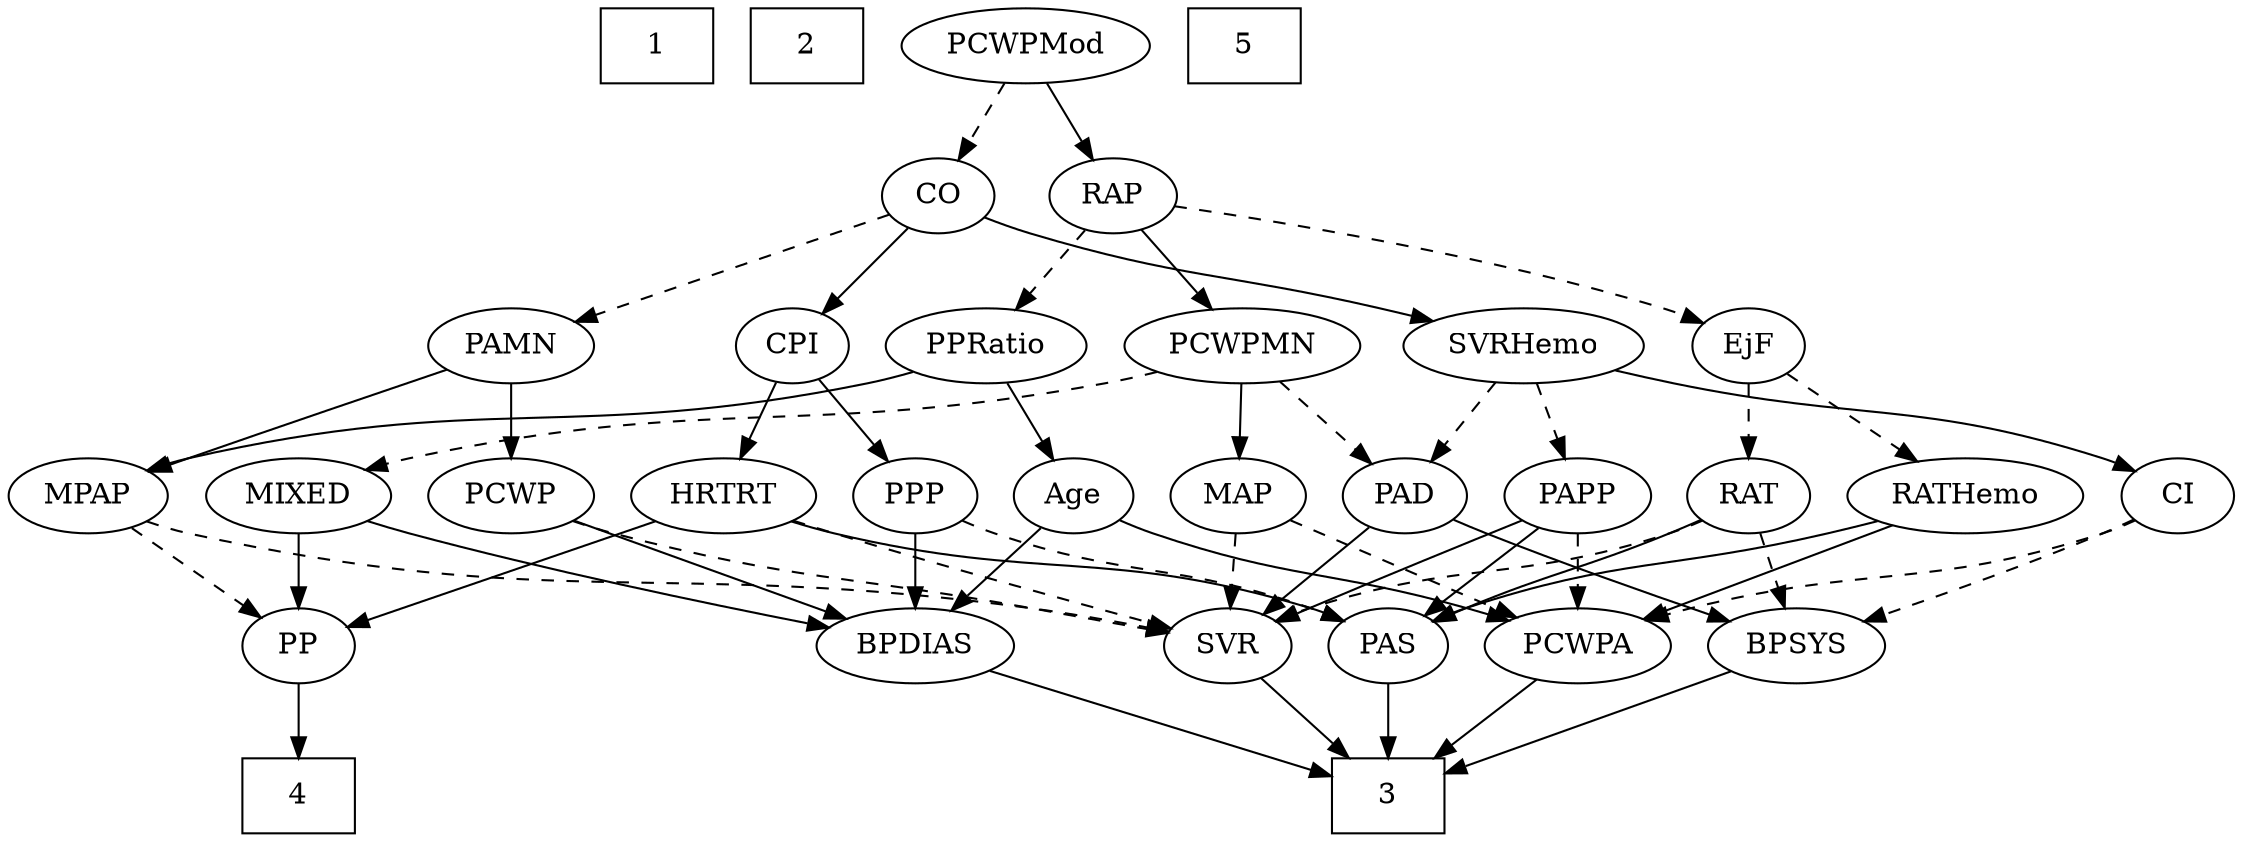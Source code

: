 strict digraph {
	graph [bb="0,0,995.1,396"];
	node [label="\N"];
	1	[height=0.5,
		pos="289.1,378",
		shape=box,
		width=0.75];
	2	[height=0.5,
		pos="361.1,378",
		shape=box,
		width=0.75];
	3	[height=0.5,
		pos="615.1,18",
		shape=box,
		width=0.75];
	4	[height=0.5,
		pos="128.1,18",
		shape=box,
		width=0.75];
	5	[height=0.5,
		pos="555.1,378",
		shape=box,
		width=0.75];
	Age	[height=0.5,
		pos="471.1,162",
		width=0.75];
	PCWPA	[height=0.5,
		pos="702.1,90",
		width=1.1555];
	Age -> PCWPA	[pos="e,670.66,101.9 492.13,150.23 496.97,147.98 502.15,145.77 507.1,144 569.22,121.81 587.76,126.44 651.1,108 654.28,107.07 657.56,106.08 \
660.85,105.05",
		style=solid];
	BPDIAS	[height=0.5,
		pos="399.1,90",
		width=1.1735];
	Age -> BPDIAS	[pos="e,415.4,106.85 456.53,146.83 446.84,137.42 433.91,124.85 422.77,114.01",
		style=solid];
	EjF	[height=0.5,
		pos="779.1,234",
		width=0.75];
	RATHemo	[height=0.5,
		pos="874.1,162",
		width=1.3721];
	EjF -> RATHemo	[pos="e,853.13,178.45 796.52,220.16 809.99,210.24 828.94,196.27 844.74,184.63",
		style=dashed];
	RAT	[height=0.5,
		pos="779.1,162",
		width=0.75827];
	EjF -> RAT	[pos="e,779.1,180.1 779.1,215.7 779.1,207.98 779.1,198.71 779.1,190.11",
		style=dashed];
	RAP	[height=0.5,
		pos="498.1,306",
		width=0.77632];
	RAP -> EjF	[pos="e,756.42,244.28 524.96,300.24 569.08,292.14 659.48,274.35 734.1,252 738.24,250.76 742.54,249.33 746.78,247.83",
		style=dashed];
	PCWPMN	[height=0.5,
		pos="552.1,234",
		width=1.3902];
	RAP -> PCWPMN	[pos="e,539.39,251.47 510.08,289.46 516.88,280.65 525.54,269.43 533.23,259.46",
		style=solid];
	PPRatio	[height=0.5,
		pos="444.1,234",
		width=1.1013];
	RAP -> PPRatio	[pos="e,456.8,251.47 486.11,289.46 479.32,280.65 470.66,269.43 462.97,259.46",
		style=dashed];
	MIXED	[height=0.5,
		pos="128.1,162",
		width=1.1193];
	MIXED -> BPDIAS	[pos="e,361.88,98.698 158.27,150.01 164.46,147.9 170.96,145.79 177.1,144 236.86,126.55 306.89,110.55 352.07,100.8",
		style=solid];
	PP	[height=0.5,
		pos="128.1,90",
		width=0.75];
	MIXED -> PP	[pos="e,128.1,108.1 128.1,143.7 128.1,135.98 128.1,126.71 128.1,118.11",
		style=solid];
	MPAP	[height=0.5,
		pos="35.097,162",
		width=0.97491];
	SVR	[height=0.5,
		pos="542.1,90",
		width=0.77632];
	MPAP -> SVR	[pos="e,515.62,96.516 60.784,149.73 66.703,147.52 73.041,145.44 79.097,144 240.29,105.79 286.05,131.07 450.1,108 468.48,105.41 488.78,\
101.75 505.63,98.484",
		style=dashed];
	MPAP -> PP	[pos="e,110.73,104.07 54.367,146.5 68.372,135.95 87.467,121.58 102.72,110.1",
		style=dashed];
	BPSYS	[height=0.5,
		pos="799.1,90",
		width=1.0471];
	BPSYS -> 3	[pos="e,642.15,29.291 770.35,78.062 738.29,65.866 686.37,46.115 651.5,32.849",
		style=solid];
	PAD	[height=0.5,
		pos="624.1,162",
		width=0.79437];
	PAD -> BPSYS	[pos="e,770.25,101.83 646.3,150.52 651.15,148.31 656.28,146.03 661.1,144 679.5,136.25 726.53,118.33 760.58,105.48",
		style=solid];
	PAD -> SVR	[pos="e,558.39,104.91 607.5,146.83 595.64,136.71 579.5,122.93 566.22,111.59",
		style=solid];
	CO	[height=0.5,
		pos="419.1,306",
		width=0.75];
	PAMN	[height=0.5,
		pos="221.1,234",
		width=1.011];
	CO -> PAMN	[pos="e,250,245.22 395.61,296.7 362.01,284.82 299.85,262.84 259.51,248.58",
		style=dashed];
	CPI	[height=0.5,
		pos="359.1,234",
		width=0.75];
	CO -> CPI	[pos="e,372.09,250.16 406.08,289.81 398.06,280.45 387.62,268.28 378.63,257.79",
		style=solid];
	SVRHemo	[height=0.5,
		pos="675.1,234",
		width=1.3902];
	CO -> SVRHemo	[pos="e,636.21,245.49 441.1,295.37 447.48,292.78 454.5,290.11 461.1,288 526.39,267.08 544.63,268.8 611.1,252 616.06,250.75 621.22,249.42 \
626.38,248.07",
		style=solid];
	PAS	[height=0.5,
		pos="615.1,90",
		width=0.75];
	PAS -> 3	[pos="e,615.1,36.104 615.1,71.697 615.1,63.983 615.1,54.712 615.1,46.112",
		style=solid];
	PAMN -> MPAP	[pos="e,62.54,173.66 192.77,222.54 164.09,211.91 118.46,194.95 79.097,180 76.752,179.11 74.339,178.19 71.907,177.26",
		style=solid];
	PCWP	[height=0.5,
		pos="221.1,162",
		width=0.97491];
	PAMN -> PCWP	[pos="e,221.1,180.1 221.1,215.7 221.1,207.98 221.1,198.71 221.1,190.11",
		style=solid];
	RATHemo -> PAS	[pos="e,635.71,101.7 837.06,149.93 829.8,147.88 822.23,145.81 815.1,144 742.76,125.66 721.73,132.08 651.1,108 649.18,107.35 647.24,106.62 \
645.29,105.85",
		style=solid];
	RATHemo -> PCWPA	[pos="e,731.29,102.88 842.15,148 813.48,136.33 771.34,119.18 740.78,106.74",
		style=solid];
	PPP	[height=0.5,
		pos="399.1,162",
		width=0.75];
	CPI -> PPP	[pos="e,389.87,179.15 368.37,216.76 373.27,208.19 379.39,197.49 384.87,187.9",
		style=solid];
	HRTRT	[height=0.5,
		pos="314.1,162",
		width=1.1013];
	CPI -> HRTRT	[pos="e,324.9,179.8 348.89,217.12 343.41,208.59 336.52,197.89 330.33,188.25",
		style=solid];
	RAT -> BPSYS	[pos="e,794.16,108.28 783.94,144.05 786.17,136.26 788.86,126.82 791.36,118.08",
		style=dashed];
	RAT -> PAS	[pos="e,636.31,101.31 757.5,150.51 752.78,148.3 747.79,146.03 743.1,144 702.78,126.62 691.42,125.38 651.1,108 649.29,107.22 647.44,106.4 \
645.57,105.57",
		style=solid];
	RAT -> SVR	[pos="e,563.69,101.86 758.11,150.12 753.26,147.88 748.07,145.7 743.1,144 672.47,119.92 649.85,131.71 579.1,108 577.19,107.36 575.24,106.65 \
573.3,105.9",
		style=dashed];
	SVR -> 3	[pos="e,597.16,36.204 557.22,74.496 566.66,65.451 579.03,53.585 589.91,43.149",
		style=solid];
	PCWPMod	[height=0.5,
		pos="458.1,378",
		width=1.4443];
	PCWPMod -> RAP	[pos="e,488.78,323.31 467.78,360.05 472.57,351.68 478.44,341.4 483.73,332.13",
		style=solid];
	PCWPMod -> CO	[pos="e,428.18,323.31 448.66,360.05 443.99,351.68 438.26,341.4 433.1,332.13",
		style=dashed];
	PCWPA -> 3	[pos="e,636.38,36.127 683.22,73.811 671.9,64.707 657.28,52.937 644.48,42.639",
		style=solid];
	PCWPMN -> MIXED	[pos="e,157.59,174.41 515.82,221.52 508.36,219.45 500.52,217.48 493.1,216 354.48,188.34 314.93,211.36 177.1,180 173.89,179.27 170.61,178.4 \
167.32,177.45",
		style=dashed];
	PCWPMN -> PAD	[pos="e,608.96,177.72 568.8,216.76 578.56,207.27 591.01,195.17 601.62,184.85",
		style=dashed];
	MAP	[height=0.5,
		pos="547.1,162",
		width=0.84854];
	PCWPMN -> MAP	[pos="e,548.32,180.1 550.86,215.7 550.31,207.98 549.65,198.71 549.03,190.11",
		style=solid];
	SVRHemo -> PAD	[pos="e,635.75,178.99 663.01,216.41 656.63,207.66 648.69,196.75 641.64,187.08",
		style=dashed];
	CI	[height=0.5,
		pos="968.1,162",
		width=0.75];
	SVRHemo -> CI	[pos="e,947.52,173.81 714.56,222.73 723.89,220.41 733.83,218.04 743.1,216 826.61,197.62 850.79,206.47 932.1,180 934.02,179.37 935.97,178.67 \
937.92,177.91",
		style=solid];
	PAPP	[height=0.5,
		pos="702.1,162",
		width=0.88464];
	SVRHemo -> PAPP	[pos="e,695.62,179.79 681.63,216.05 684.72,208.06 688.47,198.33 691.91,189.4",
		style=dashed];
	BPDIAS -> 3	[pos="e,587.81,27.843 431.9,78.369 471.26,65.613 537.07,44.286 578.18,30.965",
		style=solid];
	MAP -> SVR	[pos="e,543.32,108.1 545.86,143.7 545.31,135.98 544.65,126.71 544.03,118.11",
		style=dashed];
	MAP -> PCWPA	[pos="e,674.4,103.51 570.64,150.37 595.67,139.06 635.61,121.02 664.91,107.79",
		style=dashed];
	PP -> 4	[pos="e,128.1,36.104 128.1,71.697 128.1,63.983 128.1,54.712 128.1,46.112",
		style=solid];
	PPP -> PAS	[pos="e,594.07,101.77 420.13,150.23 424.97,147.98 430.15,145.77 435.1,144 497.22,121.81 516.97,130.19 579.1,108 580.95,107.34 582.84,106.61 \
584.73,105.84",
		style=dashed];
	PPP -> BPDIAS	[pos="e,399.1,108.1 399.1,143.7 399.1,135.98 399.1,126.71 399.1,118.11",
		style=solid];
	PPRatio -> Age	[pos="e,464.62,179.79 450.63,216.05 453.72,208.06 457.47,198.33 460.91,189.4",
		style=solid];
	PPRatio -> MPAP	[pos="e,61.27,174.37 414.86,221.68 408.43,219.52 401.59,217.48 395.1,216 257.27,184.64 216.36,213.75 79.097,180 76.43,179.34 73.707,178.57 \
70.989,177.72",
		style=solid];
	PCWP -> SVR	[pos="e,515.42,95.969 247.36,149.97 253.14,147.79 259.27,145.67 265.1,144 276.62,140.7 432.66,111.42 505.33,97.853",
		style=dashed];
	PCWP -> BPDIAS	[pos="e,369.13,102.79 248.13,150.37 277.78,138.71 325.66,119.88 359.53,106.56",
		style=solid];
	CI -> BPSYS	[pos="e,827.85,101.86 946.88,150.71 942.04,148.44 936.91,146.09 932.1,144 900.43,130.23 863.96,115.79 837.23,105.47",
		style=dashed];
	CI -> PCWPA	[pos="e,732.84,102.16 947.51,150.23 942.56,147.93 937.22,145.69 932.1,144 854.64,118.39 830.89,129.18 752.1,108 748.95,107.16 745.72,106.22 \
742.48,105.23",
		style=dashed];
	PAPP -> PAS	[pos="e,631.79,104.43 684.49,146.83 671.62,136.48 654.01,122.31 639.74,110.83",
		style=solid];
	PAPP -> SVR	[pos="e,564.36,101.33 677.49,150.48 647.18,137.51 597.47,116.18 579.1,108 577.3,107.2 575.47,106.38 573.61,105.54",
		style=solid];
	PAPP -> PCWPA	[pos="e,702.1,108.1 702.1,143.7 702.1,135.98 702.1,126.71 702.1,118.11",
		style=dashed];
	HRTRT -> PAS	[pos="e,594.55,101.89 343.65,149.85 350.01,147.7 356.73,145.62 363.1,144 457.41,119.96 486.21,137.06 579.1,108 581.03,107.4 582.98,106.71 \
584.94,105.96",
		style=solid];
	HRTRT -> SVR	[pos="e,516.79,98.096 344.34,150.26 350.53,148.13 357.01,145.96 363.1,144 412.67,128.07 470.51,111.26 506.72,100.95",
		style=dashed];
	HRTRT -> PP	[pos="e,150.98,99.612 284.62,149.91 250.87,137.21 195.74,116.46 160.72,103.28",
		style=solid];
}
